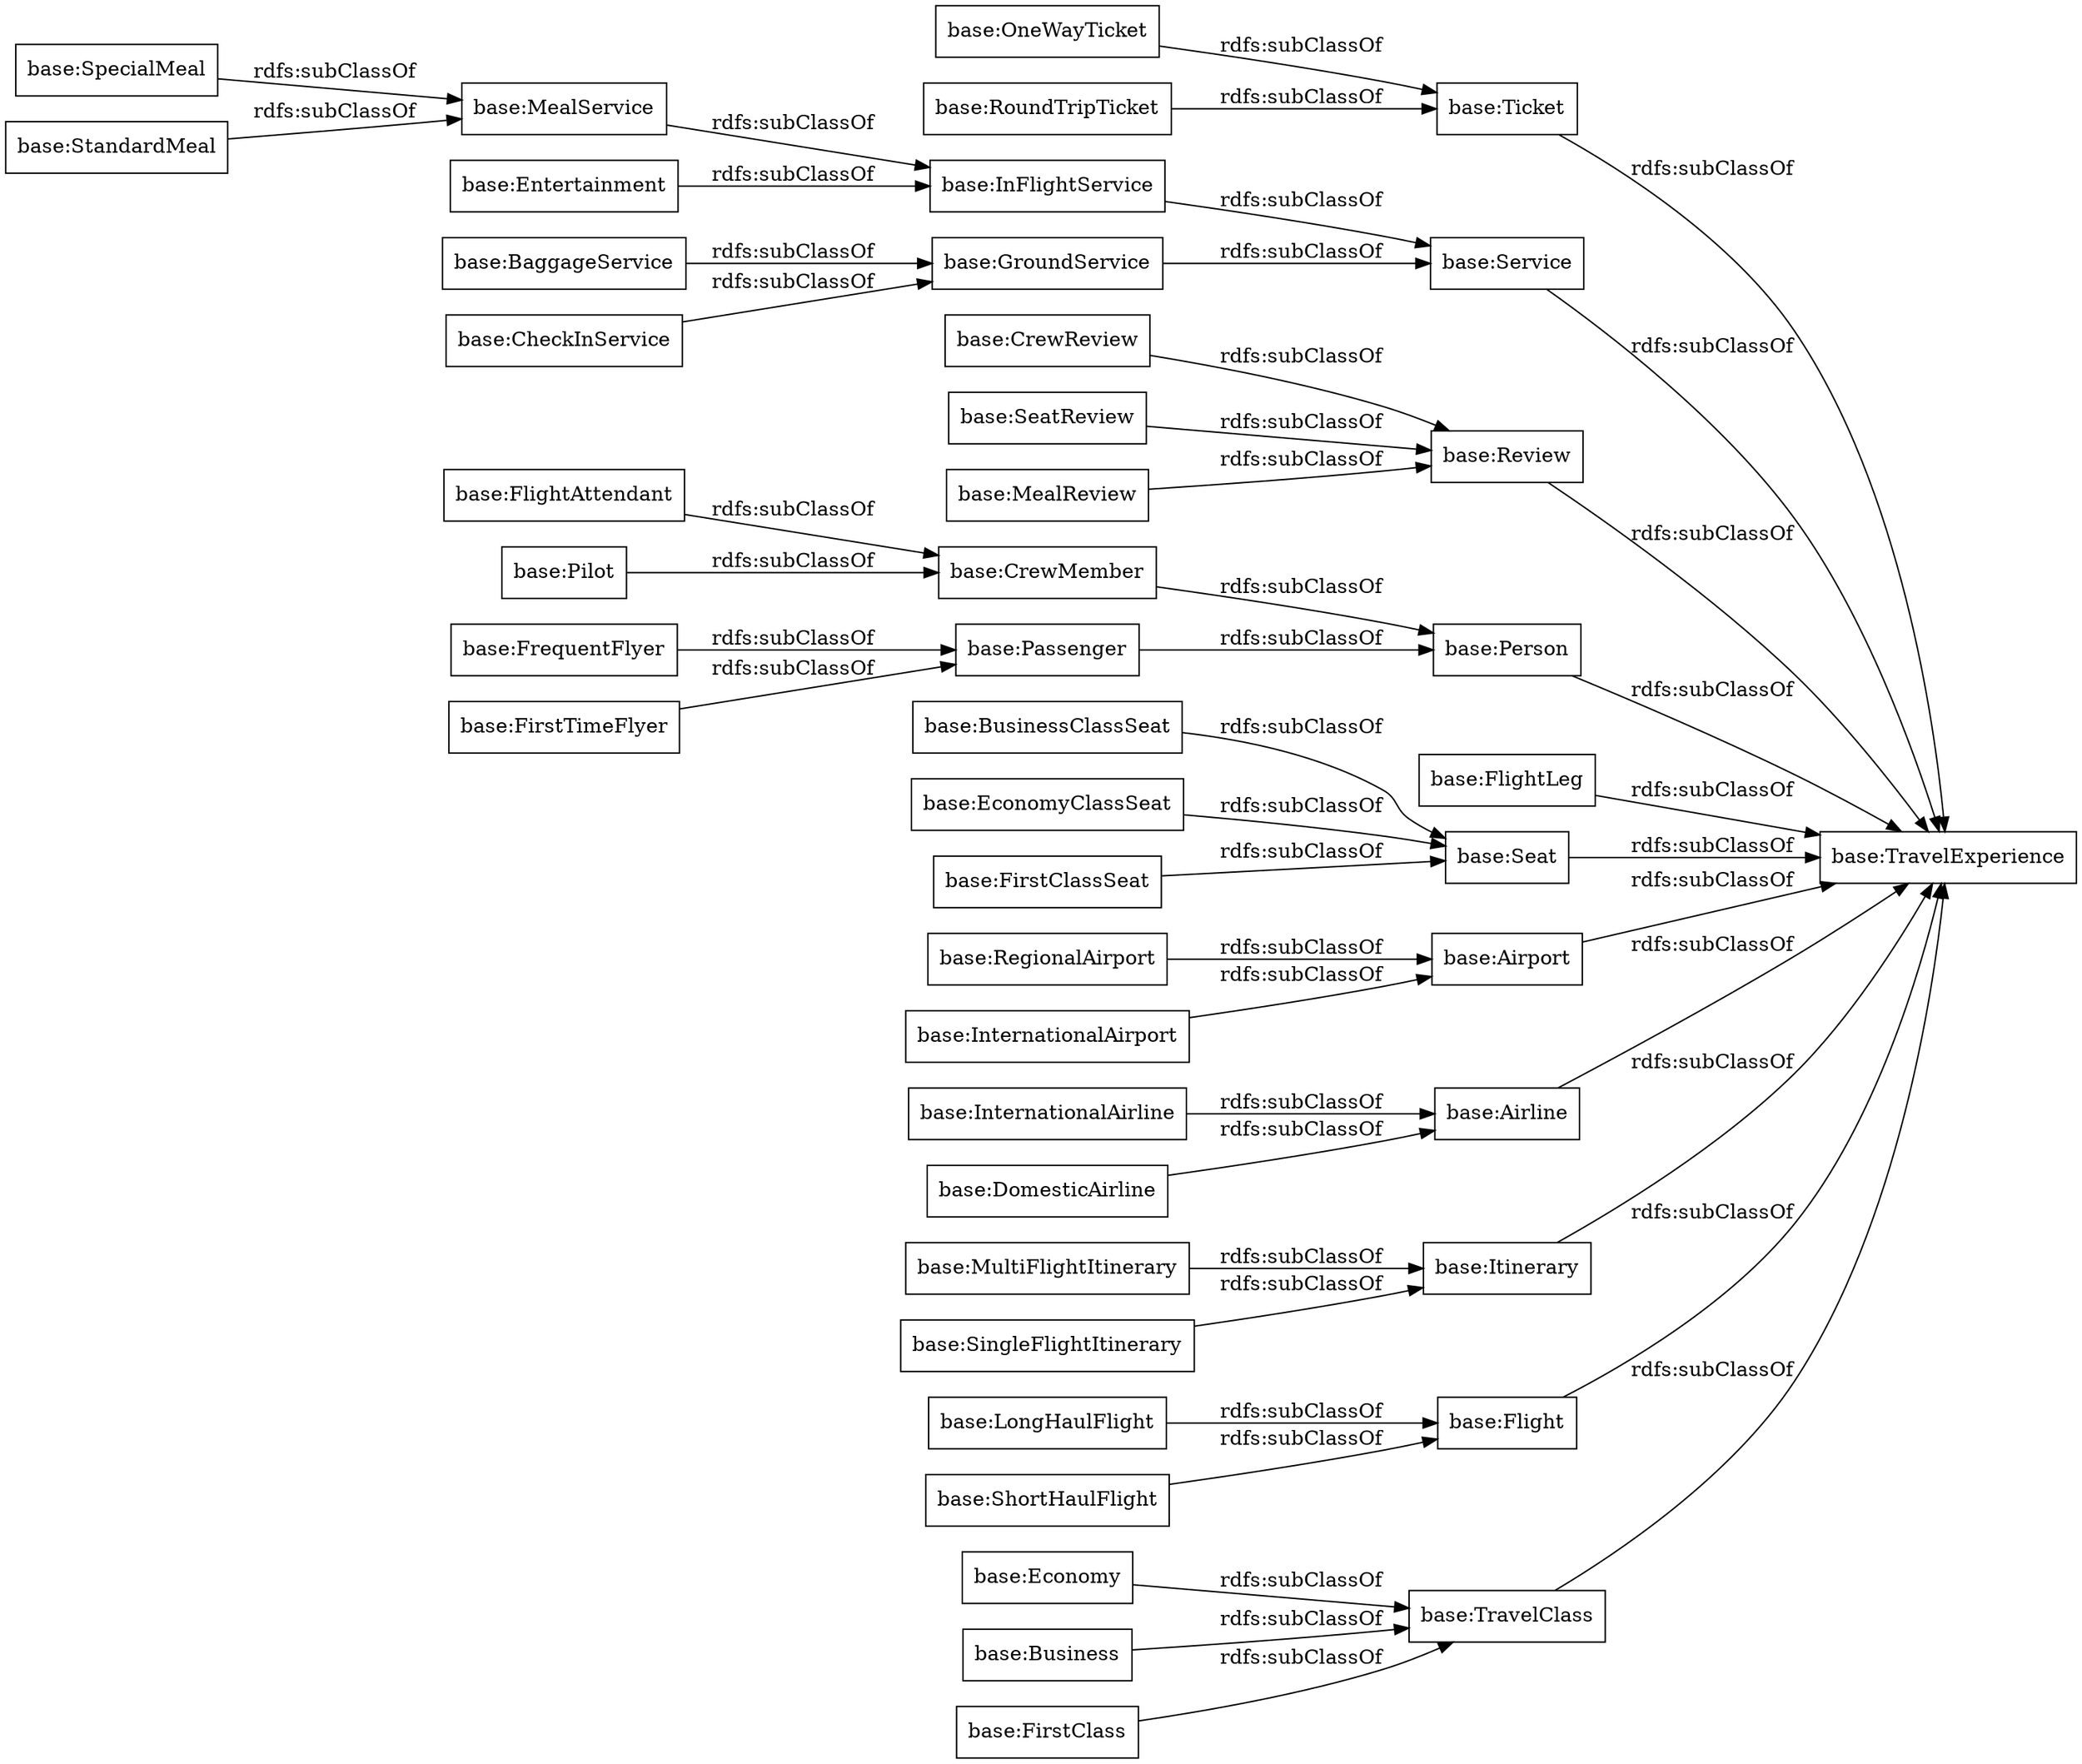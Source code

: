 digraph ar2dtool_diagram { 
rankdir=LR;
size="1000"
node [shape = rectangle, color="black"]; "base:Economy" "base:TravelExperience" "base:BaggageService" "base:InternationalAirport" "base:FirstClassSeat" "base:DomesticAirline" "base:SpecialMeal" "base:Ticket" "base:MealReview" "base:GroundService" "base:Business" "base:InFlightService" "base:FrequentFlyer" "base:BusinessClassSeat" "base:TravelClass" "base:CrewReview" "base:Service" "base:SingleFlightItinerary" "base:CheckInService" "base:RoundTripTicket" "base:FlightAttendant" "base:RegionalAirport" "base:Review" "base:InternationalAirline" "base:SeatReview" "base:MealService" "base:FlightLeg" "base:OneWayTicket" "base:Person" "base:FirstTimeFlyer" "base:EconomyClassSeat" "base:FirstClass" "base:Passenger" "base:Seat" "base:StandardMeal" "base:ShortHaulFlight" "base:Entertainment" "base:CrewMember" "base:LongHaulFlight" "base:Airport" "base:Airline" "base:Pilot" "base:Itinerary" "base:MultiFlightItinerary" "base:Flight" ; /*classes style*/
	"base:SingleFlightItinerary" -> "base:Itinerary" [ label = "rdfs:subClassOf" ];
	"base:BaggageService" -> "base:GroundService" [ label = "rdfs:subClassOf" ];
	"base:RegionalAirport" -> "base:Airport" [ label = "rdfs:subClassOf" ];
	"base:FlightLeg" -> "base:TravelExperience" [ label = "rdfs:subClassOf" ];
	"base:MultiFlightItinerary" -> "base:Itinerary" [ label = "rdfs:subClassOf" ];
	"base:FlightAttendant" -> "base:CrewMember" [ label = "rdfs:subClassOf" ];
	"base:FirstClass" -> "base:TravelClass" [ label = "rdfs:subClassOf" ];
	"base:TravelClass" -> "base:TravelExperience" [ label = "rdfs:subClassOf" ];
	"base:EconomyClassSeat" -> "base:Seat" [ label = "rdfs:subClassOf" ];
	"base:FirstClassSeat" -> "base:Seat" [ label = "rdfs:subClassOf" ];
	"base:RoundTripTicket" -> "base:Ticket" [ label = "rdfs:subClassOf" ];
	"base:Seat" -> "base:TravelExperience" [ label = "rdfs:subClassOf" ];
	"base:Person" -> "base:TravelExperience" [ label = "rdfs:subClassOf" ];
	"base:Review" -> "base:TravelExperience" [ label = "rdfs:subClassOf" ];
	"base:LongHaulFlight" -> "base:Flight" [ label = "rdfs:subClassOf" ];
	"base:ShortHaulFlight" -> "base:Flight" [ label = "rdfs:subClassOf" ];
	"base:Airport" -> "base:TravelExperience" [ label = "rdfs:subClassOf" ];
	"base:OneWayTicket" -> "base:Ticket" [ label = "rdfs:subClassOf" ];
	"base:DomesticAirline" -> "base:Airline" [ label = "rdfs:subClassOf" ];
	"base:GroundService" -> "base:Service" [ label = "rdfs:subClassOf" ];
	"base:Airline" -> "base:TravelExperience" [ label = "rdfs:subClassOf" ];
	"base:BusinessClassSeat" -> "base:Seat" [ label = "rdfs:subClassOf" ];
	"base:FrequentFlyer" -> "base:Passenger" [ label = "rdfs:subClassOf" ];
	"base:StandardMeal" -> "base:MealService" [ label = "rdfs:subClassOf" ];
	"base:SpecialMeal" -> "base:MealService" [ label = "rdfs:subClassOf" ];
	"base:MealReview" -> "base:Review" [ label = "rdfs:subClassOf" ];
	"base:SeatReview" -> "base:Review" [ label = "rdfs:subClassOf" ];
	"base:InternationalAirport" -> "base:Airport" [ label = "rdfs:subClassOf" ];
	"base:CrewMember" -> "base:Person" [ label = "rdfs:subClassOf" ];
	"base:Business" -> "base:TravelClass" [ label = "rdfs:subClassOf" ];
	"base:CheckInService" -> "base:GroundService" [ label = "rdfs:subClassOf" ];
	"base:Service" -> "base:TravelExperience" [ label = "rdfs:subClassOf" ];
	"base:InternationalAirline" -> "base:Airline" [ label = "rdfs:subClassOf" ];
	"base:Passenger" -> "base:Person" [ label = "rdfs:subClassOf" ];
	"base:MealService" -> "base:InFlightService" [ label = "rdfs:subClassOf" ];
	"base:InFlightService" -> "base:Service" [ label = "rdfs:subClassOf" ];
	"base:Pilot" -> "base:CrewMember" [ label = "rdfs:subClassOf" ];
	"base:CrewReview" -> "base:Review" [ label = "rdfs:subClassOf" ];
	"base:FirstTimeFlyer" -> "base:Passenger" [ label = "rdfs:subClassOf" ];
	"base:Itinerary" -> "base:TravelExperience" [ label = "rdfs:subClassOf" ];
	"base:Flight" -> "base:TravelExperience" [ label = "rdfs:subClassOf" ];
	"base:Ticket" -> "base:TravelExperience" [ label = "rdfs:subClassOf" ];
	"base:Economy" -> "base:TravelClass" [ label = "rdfs:subClassOf" ];
	"base:Entertainment" -> "base:InFlightService" [ label = "rdfs:subClassOf" ];

}
